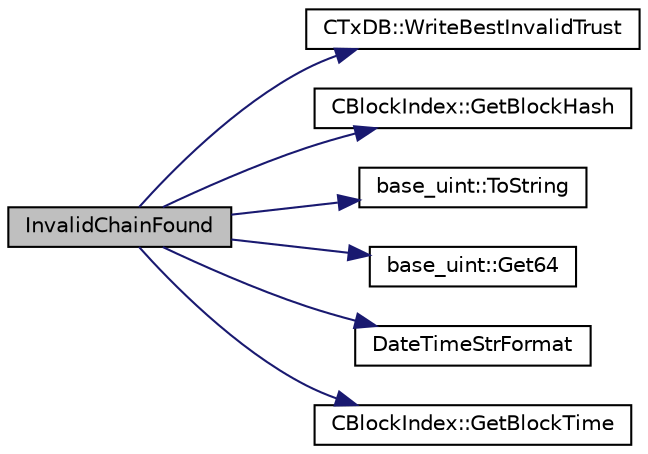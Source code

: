 digraph "InvalidChainFound"
{
  edge [fontname="Helvetica",fontsize="10",labelfontname="Helvetica",labelfontsize="10"];
  node [fontname="Helvetica",fontsize="10",shape=record];
  rankdir="LR";
  Node1803 [label="InvalidChainFound",height=0.2,width=0.4,color="black", fillcolor="grey75", style="filled", fontcolor="black"];
  Node1803 -> Node1804 [color="midnightblue",fontsize="10",style="solid",fontname="Helvetica"];
  Node1804 [label="CTxDB::WriteBestInvalidTrust",height=0.2,width=0.4,color="black", fillcolor="white", style="filled",URL="$d9/d8d/class_c_tx_d_b.html#a3b7101933a375ee972d103dda9f47205"];
  Node1803 -> Node1805 [color="midnightblue",fontsize="10",style="solid",fontname="Helvetica"];
  Node1805 [label="CBlockIndex::GetBlockHash",height=0.2,width=0.4,color="black", fillcolor="white", style="filled",URL="$d3/dbd/class_c_block_index.html#a98490a2788c65cdd6ae9002b004dd74c"];
  Node1803 -> Node1806 [color="midnightblue",fontsize="10",style="solid",fontname="Helvetica"];
  Node1806 [label="base_uint::ToString",height=0.2,width=0.4,color="black", fillcolor="white", style="filled",URL="$da/df7/classbase__uint.html#acccba4d9d51a0c36261718ca0cbb293b"];
  Node1803 -> Node1807 [color="midnightblue",fontsize="10",style="solid",fontname="Helvetica"];
  Node1807 [label="base_uint::Get64",height=0.2,width=0.4,color="black", fillcolor="white", style="filled",URL="$da/df7/classbase__uint.html#aae5336be1799bd2debf74efb1d2cc542"];
  Node1803 -> Node1808 [color="midnightblue",fontsize="10",style="solid",fontname="Helvetica"];
  Node1808 [label="DateTimeStrFormat",height=0.2,width=0.4,color="black", fillcolor="white", style="filled",URL="$df/d2d/util_8cpp.html#a749bc6776c8ec72d7c5e4dea56aee415"];
  Node1803 -> Node1809 [color="midnightblue",fontsize="10",style="solid",fontname="Helvetica"];
  Node1809 [label="CBlockIndex::GetBlockTime",height=0.2,width=0.4,color="black", fillcolor="white", style="filled",URL="$d3/dbd/class_c_block_index.html#a9fe0d4463c07c466f66252e8eec25f5c"];
}
